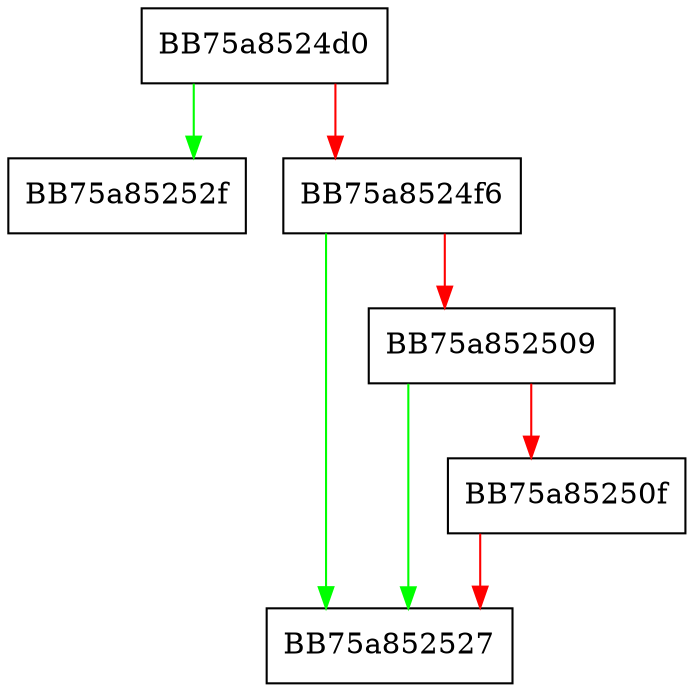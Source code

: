 digraph GetResourceList {
  node [shape="box"];
  graph [splines=ortho];
  BB75a8524d0 -> BB75a85252f [color="green"];
  BB75a8524d0 -> BB75a8524f6 [color="red"];
  BB75a8524f6 -> BB75a852527 [color="green"];
  BB75a8524f6 -> BB75a852509 [color="red"];
  BB75a852509 -> BB75a852527 [color="green"];
  BB75a852509 -> BB75a85250f [color="red"];
  BB75a85250f -> BB75a852527 [color="red"];
}